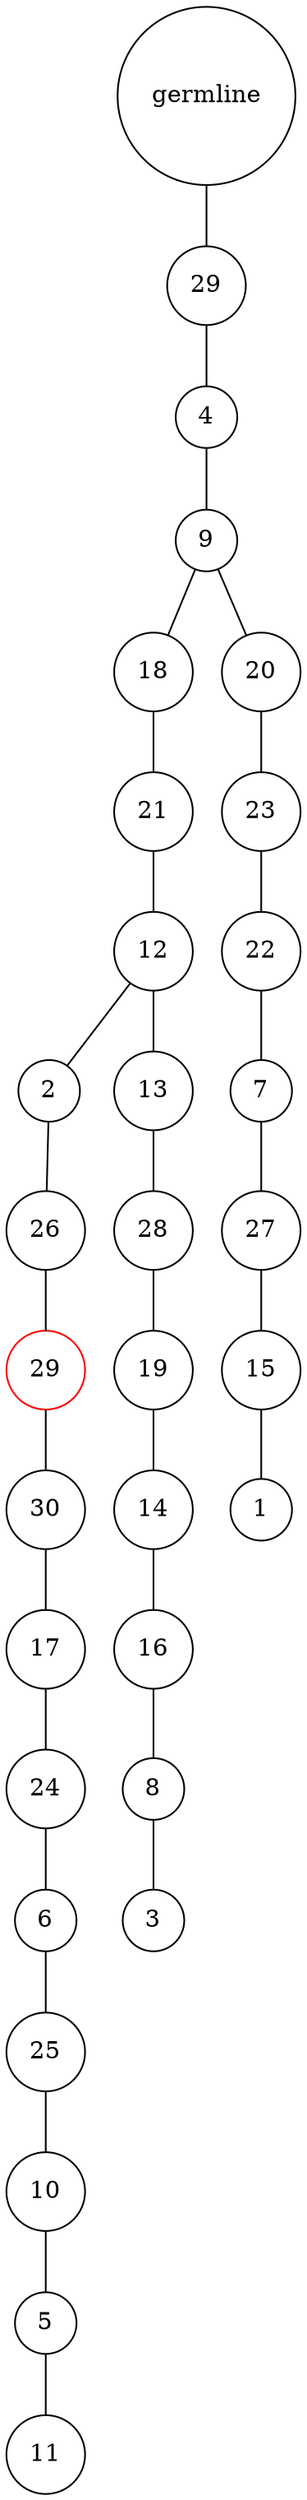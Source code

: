 graph {
	rankdir=UD;
	splines=line;
	node [shape=circle]
	"0x7fb76b3e7b20" [label="germline"];
	"0x7fb76b3e7b50" [label="29"];
	"0x7fb76b3e7b20" -- "0x7fb76b3e7b50" ;
	"0x7fb76b3e7b80" [label="4"];
	"0x7fb76b3e7b50" -- "0x7fb76b3e7b80" ;
	"0x7fb76b3e7bb0" [label="9"];
	"0x7fb76b3e7b80" -- "0x7fb76b3e7bb0" ;
	"0x7fb76b3e7be0" [label="18"];
	"0x7fb76b3e7bb0" -- "0x7fb76b3e7be0" ;
	"0x7fb76b3e7c10" [label="21"];
	"0x7fb76b3e7be0" -- "0x7fb76b3e7c10" ;
	"0x7fb76b3e7c40" [label="12"];
	"0x7fb76b3e7c10" -- "0x7fb76b3e7c40" ;
	"0x7fb76b3e7c70" [label="2"];
	"0x7fb76b3e7c40" -- "0x7fb76b3e7c70" ;
	"0x7fb76b3e7ca0" [label="26"];
	"0x7fb76b3e7c70" -- "0x7fb76b3e7ca0" ;
	"0x7fb76b3e7cd0" [label="29",color="red"];
	"0x7fb76b3e7ca0" -- "0x7fb76b3e7cd0" ;
	"0x7fb76b3e7d00" [label="30"];
	"0x7fb76b3e7cd0" -- "0x7fb76b3e7d00" ;
	"0x7fb76b3e7d30" [label="17"];
	"0x7fb76b3e7d00" -- "0x7fb76b3e7d30" ;
	"0x7fb76b3e7d60" [label="24"];
	"0x7fb76b3e7d30" -- "0x7fb76b3e7d60" ;
	"0x7fb76b3e7d90" [label="6"];
	"0x7fb76b3e7d60" -- "0x7fb76b3e7d90" ;
	"0x7fb76b3e7dc0" [label="25"];
	"0x7fb76b3e7d90" -- "0x7fb76b3e7dc0" ;
	"0x7fb76b3e7df0" [label="10"];
	"0x7fb76b3e7dc0" -- "0x7fb76b3e7df0" ;
	"0x7fb76b3e7e20" [label="5"];
	"0x7fb76b3e7df0" -- "0x7fb76b3e7e20" ;
	"0x7fb76b3e7e50" [label="11"];
	"0x7fb76b3e7e20" -- "0x7fb76b3e7e50" ;
	"0x7fb76b3e7e80" [label="13"];
	"0x7fb76b3e7c40" -- "0x7fb76b3e7e80" ;
	"0x7fb76b3e7eb0" [label="28"];
	"0x7fb76b3e7e80" -- "0x7fb76b3e7eb0" ;
	"0x7fb76b3e7ee0" [label="19"];
	"0x7fb76b3e7eb0" -- "0x7fb76b3e7ee0" ;
	"0x7fb76b3e7f10" [label="14"];
	"0x7fb76b3e7ee0" -- "0x7fb76b3e7f10" ;
	"0x7fb76b3e7f40" [label="16"];
	"0x7fb76b3e7f10" -- "0x7fb76b3e7f40" ;
	"0x7fb76b3e7f70" [label="8"];
	"0x7fb76b3e7f40" -- "0x7fb76b3e7f70" ;
	"0x7fb76b3e7fa0" [label="3"];
	"0x7fb76b3e7f70" -- "0x7fb76b3e7fa0" ;
	"0x7fb76b3e7fd0" [label="20"];
	"0x7fb76b3e7bb0" -- "0x7fb76b3e7fd0" ;
	"0x7fb76b3f6040" [label="23"];
	"0x7fb76b3e7fd0" -- "0x7fb76b3f6040" ;
	"0x7fb76b3f6070" [label="22"];
	"0x7fb76b3f6040" -- "0x7fb76b3f6070" ;
	"0x7fb76b3f60a0" [label="7"];
	"0x7fb76b3f6070" -- "0x7fb76b3f60a0" ;
	"0x7fb76b3f60d0" [label="27"];
	"0x7fb76b3f60a0" -- "0x7fb76b3f60d0" ;
	"0x7fb76b3f6100" [label="15"];
	"0x7fb76b3f60d0" -- "0x7fb76b3f6100" ;
	"0x7fb76b3f6130" [label="1"];
	"0x7fb76b3f6100" -- "0x7fb76b3f6130" ;
}
